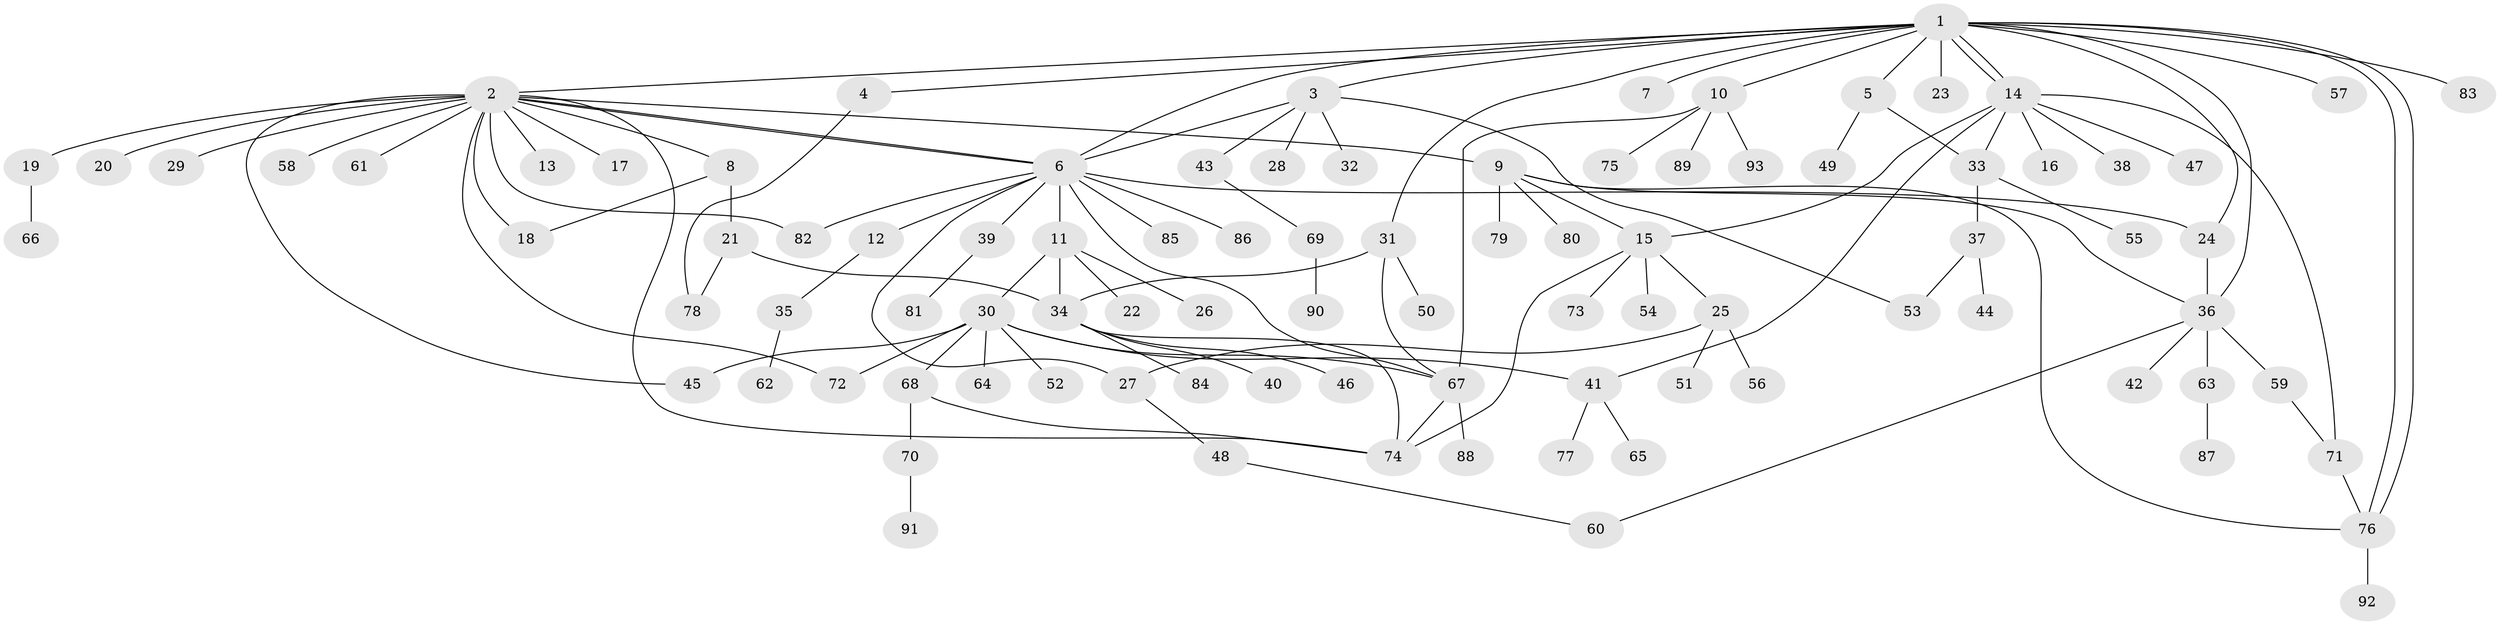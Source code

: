 // coarse degree distribution, {6: 0.10526315789473684, 1: 0.39473684210526316, 4: 0.10526315789473684, 2: 0.15789473684210525, 3: 0.10526315789473684, 13: 0.02631578947368421, 11: 0.02631578947368421, 8: 0.02631578947368421, 10: 0.02631578947368421, 5: 0.02631578947368421}
// Generated by graph-tools (version 1.1) at 2025/36/03/04/25 23:36:56]
// undirected, 93 vertices, 123 edges
graph export_dot {
  node [color=gray90,style=filled];
  1;
  2;
  3;
  4;
  5;
  6;
  7;
  8;
  9;
  10;
  11;
  12;
  13;
  14;
  15;
  16;
  17;
  18;
  19;
  20;
  21;
  22;
  23;
  24;
  25;
  26;
  27;
  28;
  29;
  30;
  31;
  32;
  33;
  34;
  35;
  36;
  37;
  38;
  39;
  40;
  41;
  42;
  43;
  44;
  45;
  46;
  47;
  48;
  49;
  50;
  51;
  52;
  53;
  54;
  55;
  56;
  57;
  58;
  59;
  60;
  61;
  62;
  63;
  64;
  65;
  66;
  67;
  68;
  69;
  70;
  71;
  72;
  73;
  74;
  75;
  76;
  77;
  78;
  79;
  80;
  81;
  82;
  83;
  84;
  85;
  86;
  87;
  88;
  89;
  90;
  91;
  92;
  93;
  1 -- 2;
  1 -- 3;
  1 -- 4;
  1 -- 5;
  1 -- 6;
  1 -- 7;
  1 -- 10;
  1 -- 14;
  1 -- 14;
  1 -- 23;
  1 -- 24;
  1 -- 31;
  1 -- 36;
  1 -- 57;
  1 -- 76;
  1 -- 76;
  1 -- 83;
  2 -- 6;
  2 -- 6;
  2 -- 8;
  2 -- 9;
  2 -- 13;
  2 -- 17;
  2 -- 18;
  2 -- 19;
  2 -- 20;
  2 -- 29;
  2 -- 45;
  2 -- 58;
  2 -- 61;
  2 -- 72;
  2 -- 74;
  2 -- 82;
  3 -- 6;
  3 -- 28;
  3 -- 32;
  3 -- 43;
  3 -- 53;
  4 -- 78;
  5 -- 33;
  5 -- 49;
  6 -- 11;
  6 -- 12;
  6 -- 24;
  6 -- 27;
  6 -- 39;
  6 -- 67;
  6 -- 82;
  6 -- 85;
  6 -- 86;
  8 -- 18;
  8 -- 21;
  9 -- 15;
  9 -- 36;
  9 -- 76;
  9 -- 79;
  9 -- 80;
  10 -- 67;
  10 -- 75;
  10 -- 89;
  10 -- 93;
  11 -- 22;
  11 -- 26;
  11 -- 30;
  11 -- 34;
  12 -- 35;
  14 -- 15;
  14 -- 16;
  14 -- 33;
  14 -- 38;
  14 -- 41;
  14 -- 47;
  14 -- 71;
  15 -- 25;
  15 -- 54;
  15 -- 73;
  15 -- 74;
  19 -- 66;
  21 -- 34;
  21 -- 78;
  24 -- 36;
  25 -- 27;
  25 -- 51;
  25 -- 56;
  27 -- 48;
  30 -- 41;
  30 -- 45;
  30 -- 52;
  30 -- 64;
  30 -- 67;
  30 -- 68;
  30 -- 72;
  31 -- 34;
  31 -- 50;
  31 -- 67;
  33 -- 37;
  33 -- 55;
  34 -- 40;
  34 -- 46;
  34 -- 74;
  34 -- 84;
  35 -- 62;
  36 -- 42;
  36 -- 59;
  36 -- 60;
  36 -- 63;
  37 -- 44;
  37 -- 53;
  39 -- 81;
  41 -- 65;
  41 -- 77;
  43 -- 69;
  48 -- 60;
  59 -- 71;
  63 -- 87;
  67 -- 74;
  67 -- 88;
  68 -- 70;
  68 -- 74;
  69 -- 90;
  70 -- 91;
  71 -- 76;
  76 -- 92;
}

